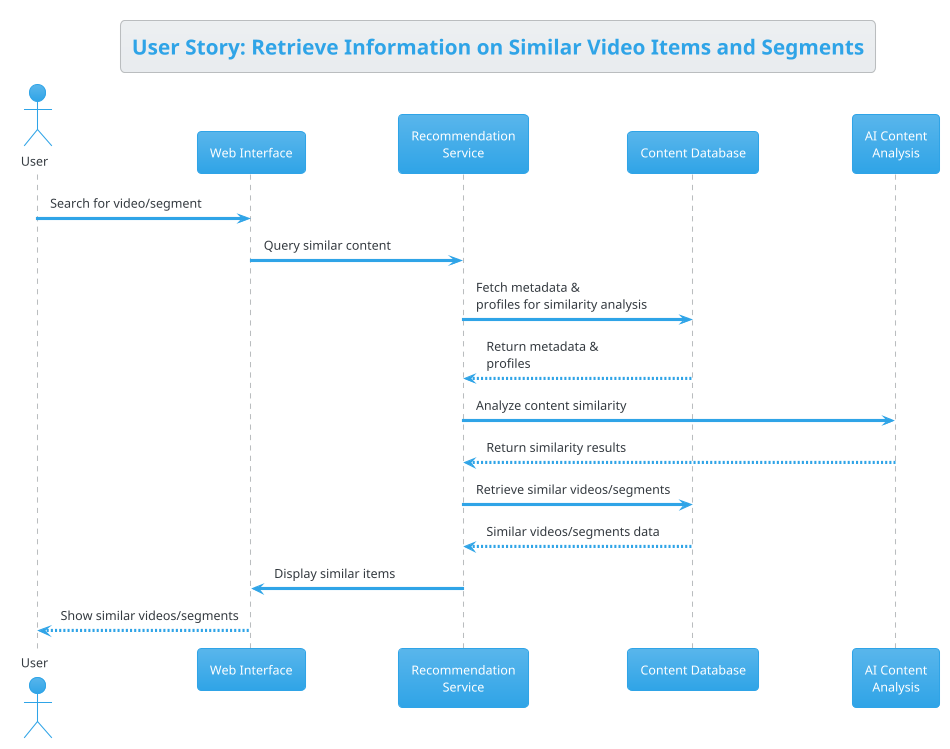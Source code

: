 @startuml
!theme cerulean

title User Story: Retrieve Information on Similar Video Items and Segments

actor User
participant "Web Interface" as UI
participant "Recommendation\nService" as Recommender
participant "Content Database" as DB
participant "AI Content\nAnalysis" as AI

User -> UI: Search for video/segment
UI -> Recommender: Query similar content
Recommender -> DB: Fetch metadata &\nprofiles for similarity analysis
DB --> Recommender: Return metadata &\nprofiles
Recommender -> AI: Analyze content similarity
AI --> Recommender: Return similarity results
Recommender -> DB: Retrieve similar videos/segments
DB --> Recommender: Similar videos/segments data
Recommender -> UI: Display similar items
UI --> User: Show similar videos/segments

@enduml